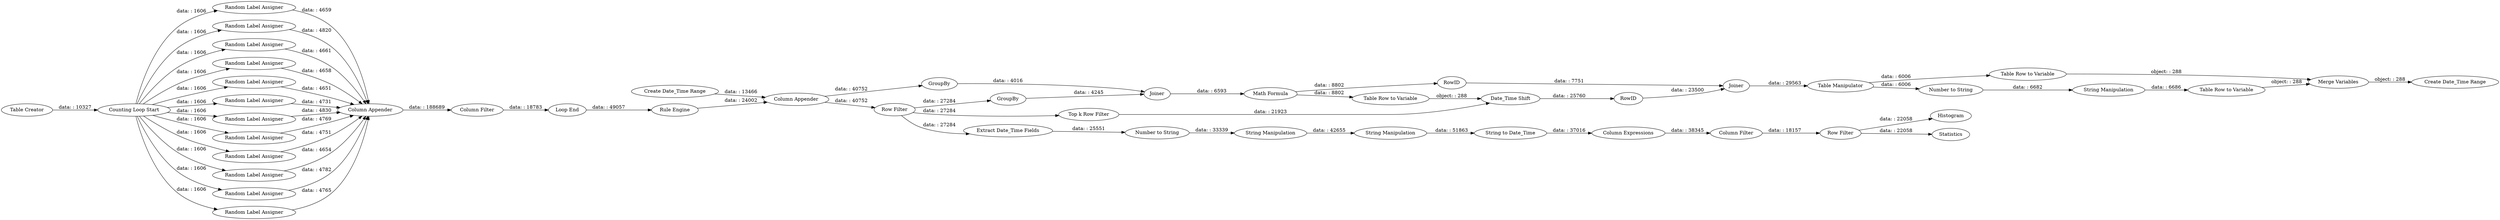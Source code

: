 digraph {
	"7195993657111841306_554" [label="Loop End"]
	"7195993657111841306_575" [label=GroupBy]
	"7195993657111841306_566" [label="Random Label Assigner"]
	"7195993657111841306_590" [label="Table Row to Variable"]
	"7195993657111841306_561" [label="Create Date_Time Range"]
	"7195993657111841306_574" [label=GroupBy]
	"7195993657111841306_564" [label="Random Label Assigner"]
	"7195993657111841306_591" [label="Merge Variables"]
	"7195993657111841306_589" [label="Table Row to Variable"]
	"7195993657111841306_597" [label="String Manipulation"]
	"7195993657111841306_579" [label="Top k Row Filter"]
	"7195993657111841306_594" [label=Histogram]
	"7195993657111841306_562" [label="Random Label Assigner"]
	"7195993657111841306_559" [label="Rule Engine"]
	"7195993657111841306_582" [label="Table Manipulator"]
	"7195993657111841306_573" [label="Row Filter"]
	"7195993657111841306_549" [label="Random Label Assigner"]
	"7195993657111841306_569" [label="Column Appender"]
	"7195993657111841306_577" [label="Math Formula"]
	"7195993657111841306_592" [label="Column Expressions"]
	"7195993657111841306_586" [label="Number to String"]
	"7195993657111841306_580" [label="Date_Time Shift"]
	"7195993657111841306_576" [label=Joiner]
	"7195993657111841306_588" [label="Create Date_Time Range"]
	"7195993657111841306_572" [label="Random Label Assigner"]
	"7195993657111841306_550" [label="Table Creator"]
	"7195993657111841306_593" [label="Row Filter"]
	"7195993657111841306_600" [label="String to Date_Time"]
	"7195993657111841306_599" [label="String Manipulation"]
	"7195993657111841306_598" [label="Number to String"]
	"7195993657111841306_555" [label="Column Filter"]
	"7195993657111841306_567" [label="Random Label Assigner"]
	"7195993657111841306_601" [label="Column Filter"]
	"7195993657111841306_584" [label=RowID]
	"7195993657111841306_583" [label=Joiner]
	"7195993657111841306_553" [label="Column Appender"]
	"7195993657111841306_557" [label="Random Label Assigner"]
	"7195993657111841306_585" [label=RowID]
	"7195993657111841306_570" [label="Counting Loop Start"]
	"7195993657111841306_587" [label="String Manipulation"]
	"7195993657111841306_571" [label="Random Label Assigner"]
	"7195993657111841306_595" [label=Statistics]
	"7195993657111841306_563" [label="Random Label Assigner"]
	"7195993657111841306_581" [label="Table Row to Variable"]
	"7195993657111841306_552" [label="Random Label Assigner"]
	"7195993657111841306_551" [label="Random Label Assigner"]
	"7195993657111841306_596" [label="Extract Date_Time Fields"]
	"7195993657111841306_568" [label="Random Label Assigner"]
	"7195993657111841306_577" -> "7195993657111841306_581" [label="data: : 8802"]
	"7195993657111841306_554" -> "7195993657111841306_559" [label="data: : 49057"]
	"7195993657111841306_566" -> "7195993657111841306_553" [label="data: : 4659"]
	"7195993657111841306_593" -> "7195993657111841306_595" [label="data: : 22058"]
	"7195993657111841306_583" -> "7195993657111841306_582" [label="data: : 29563"]
	"7195993657111841306_570" -> "7195993657111841306_567" [label="data: : 1606"]
	"7195993657111841306_592" -> "7195993657111841306_601" [label="data: : 38345"]
	"7195993657111841306_550" -> "7195993657111841306_570" [label="data: : 10327"]
	"7195993657111841306_570" -> "7195993657111841306_562" [label="data: : 1606"]
	"7195993657111841306_571" -> "7195993657111841306_553" [label="data: : 4769"]
	"7195993657111841306_574" -> "7195993657111841306_576" [label="data: : 4245"]
	"7195993657111841306_593" -> "7195993657111841306_594" [label="data: : 22058"]
	"7195993657111841306_582" -> "7195993657111841306_586" [label="data: : 6006"]
	"7195993657111841306_597" -> "7195993657111841306_599" [label="data: : 42655"]
	"7195993657111841306_599" -> "7195993657111841306_600" [label="data: : 51863"]
	"7195993657111841306_582" -> "7195993657111841306_590" [label="data: : 6006"]
	"7195993657111841306_570" -> "7195993657111841306_549" [label="data: : 1606"]
	"7195993657111841306_590" -> "7195993657111841306_591" [label="object: : 288"]
	"7195993657111841306_580" -> "7195993657111841306_585" [label="data: : 25760"]
	"7195993657111841306_584" -> "7195993657111841306_583" [label="data: : 7751"]
	"7195993657111841306_598" -> "7195993657111841306_597" [label="data: : 33339"]
	"7195993657111841306_553" -> "7195993657111841306_555" [label="data: : 188689"]
	"7195993657111841306_573" -> "7195993657111841306_596" [label="data: : 27284"]
	"7195993657111841306_561" -> "7195993657111841306_569" [label="data: : 13466"]
	"7195993657111841306_576" -> "7195993657111841306_577" [label="data: : 6593"]
	"7195993657111841306_562" -> "7195993657111841306_553" [label="data: : 4661"]
	"7195993657111841306_570" -> "7195993657111841306_572" [label="data: : 1606"]
	"7195993657111841306_555" -> "7195993657111841306_554" [label="data: : 18783"]
	"7195993657111841306_569" -> "7195993657111841306_573" [label="data: : 40752"]
	"7195993657111841306_570" -> "7195993657111841306_551" [label="data: : 1606"]
	"7195993657111841306_559" -> "7195993657111841306_569" [label="data: : 24002"]
	"7195993657111841306_572" -> "7195993657111841306_553" [label="data: : 4651"]
	"7195993657111841306_591" -> "7195993657111841306_588" [label="object: : 288"]
	"7195993657111841306_577" -> "7195993657111841306_584" [label="data: : 8802"]
	"7195993657111841306_552" -> "7195993657111841306_553" [label="data: : 4654"]
	"7195993657111841306_568" -> "7195993657111841306_553" [label="data: : 4765"]
	"7195993657111841306_587" -> "7195993657111841306_589" [label="data: : 6686"]
	"7195993657111841306_570" -> "7195993657111841306_568" [label="data: : 1606"]
	"7195993657111841306_569" -> "7195993657111841306_575" [label="data: : 40752"]
	"7195993657111841306_575" -> "7195993657111841306_576" [label="data: : 4016"]
	"7195993657111841306_601" -> "7195993657111841306_593" [label="data: : 18157"]
	"7195993657111841306_573" -> "7195993657111841306_579" [label="data: : 27284"]
	"7195993657111841306_570" -> "7195993657111841306_571" [label="data: : 1606"]
	"7195993657111841306_567" -> "7195993657111841306_553" [label="data: : 4731"]
	"7195993657111841306_579" -> "7195993657111841306_580" [label="data: : 21923"]
	"7195993657111841306_600" -> "7195993657111841306_592" [label="data: : 37016"]
	"7195993657111841306_557" -> "7195993657111841306_553" [label="data: : 4830"]
	"7195993657111841306_581" -> "7195993657111841306_580" [label="object: : 288"]
	"7195993657111841306_551" -> "7195993657111841306_553" [label="data: : 4782"]
	"7195993657111841306_570" -> "7195993657111841306_564" [label="data: : 1606"]
	"7195993657111841306_573" -> "7195993657111841306_574" [label="data: : 27284"]
	"7195993657111841306_570" -> "7195993657111841306_552" [label="data: : 1606"]
	"7195993657111841306_570" -> "7195993657111841306_563" [label="data: : 1606"]
	"7195993657111841306_570" -> "7195993657111841306_566" [label="data: : 1606"]
	"7195993657111841306_585" -> "7195993657111841306_583" [label="data: : 23500"]
	"7195993657111841306_570" -> "7195993657111841306_557" [label="data: : 1606"]
	"7195993657111841306_549" -> "7195993657111841306_553" [label="data: : 4658"]
	"7195993657111841306_563" -> "7195993657111841306_553" [label="data: : 4751"]
	"7195993657111841306_589" -> "7195993657111841306_591" [label="object: : 288"]
	"7195993657111841306_596" -> "7195993657111841306_598" [label="data: : 25551"]
	"7195993657111841306_586" -> "7195993657111841306_587" [label="data: : 6682"]
	"7195993657111841306_564" -> "7195993657111841306_553" [label="data: : 4820"]
	rankdir=LR
}
